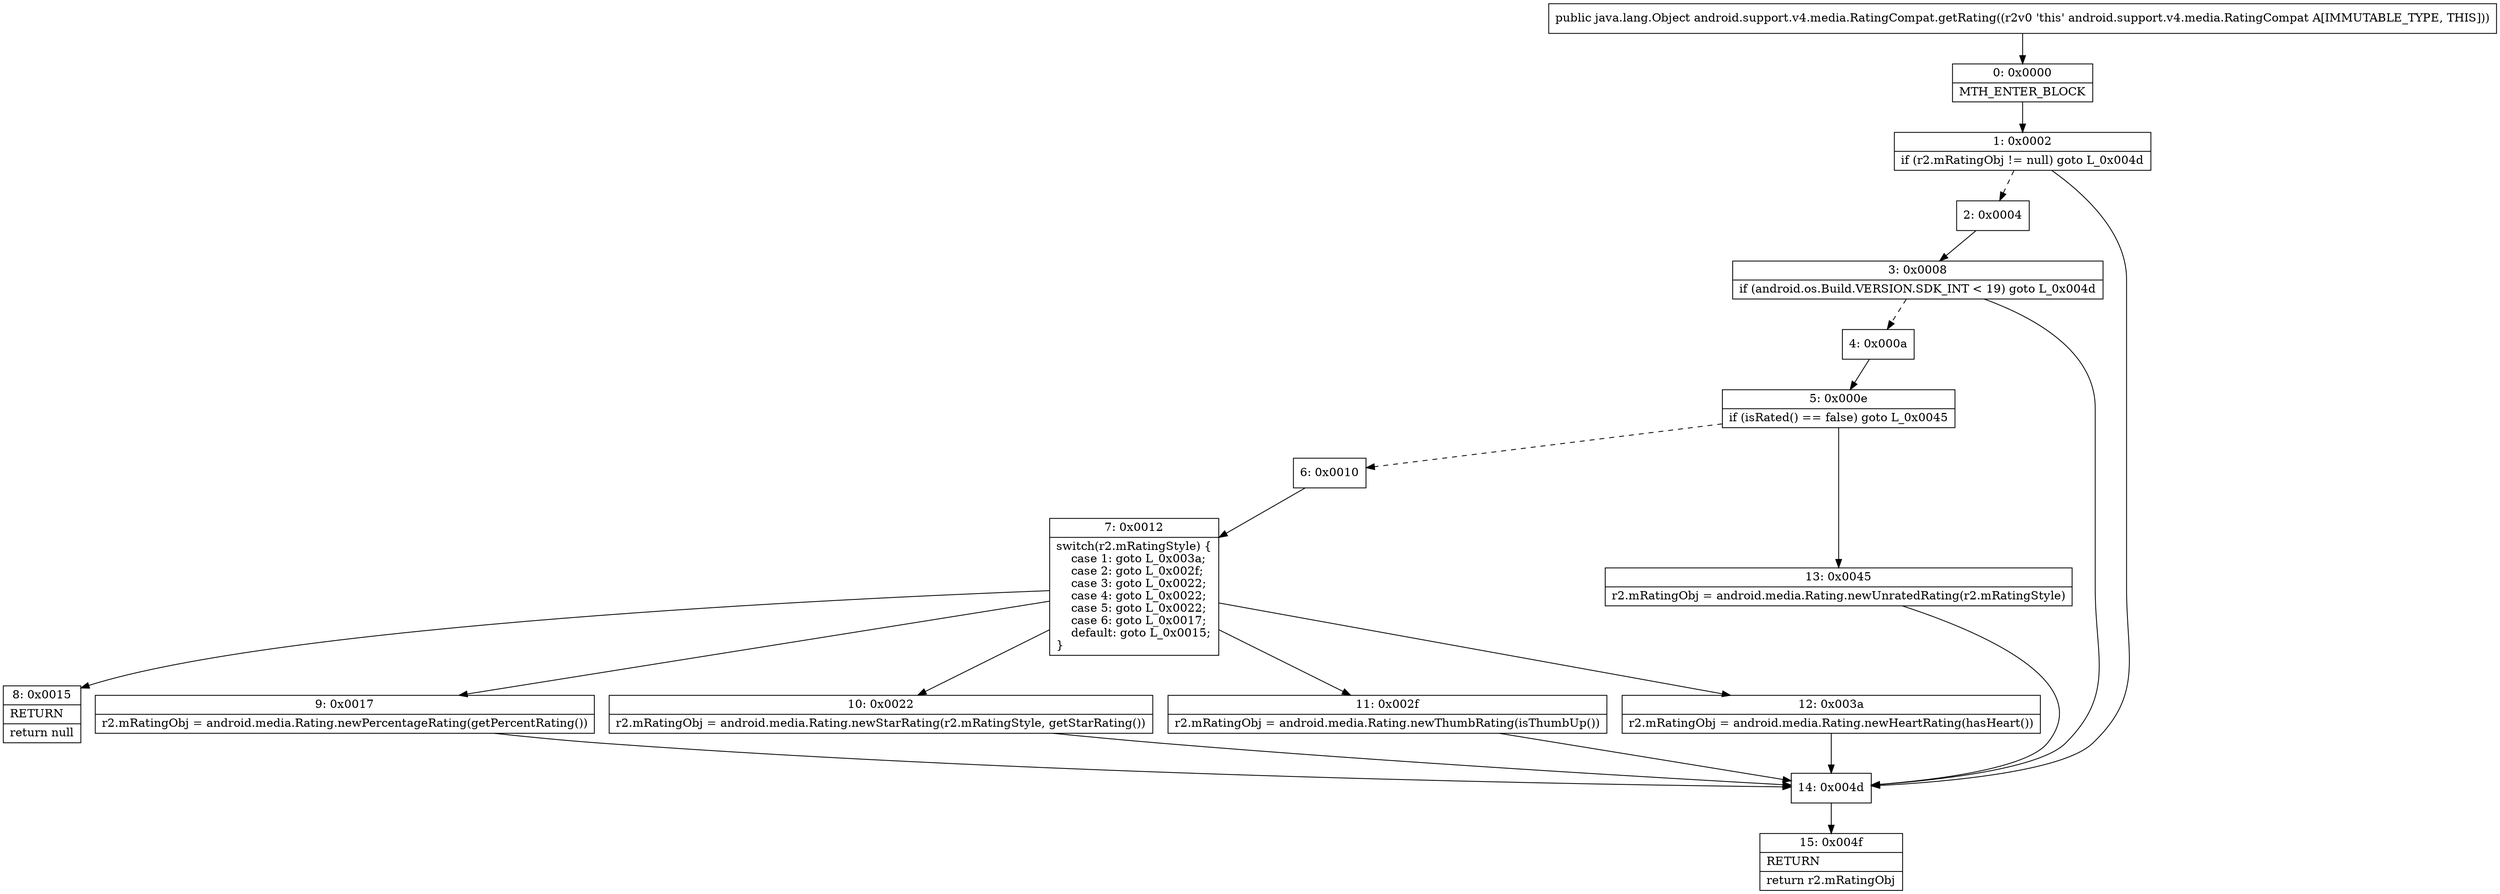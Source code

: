 digraph "CFG forandroid.support.v4.media.RatingCompat.getRating()Ljava\/lang\/Object;" {
Node_0 [shape=record,label="{0\:\ 0x0000|MTH_ENTER_BLOCK\l}"];
Node_1 [shape=record,label="{1\:\ 0x0002|if (r2.mRatingObj != null) goto L_0x004d\l}"];
Node_2 [shape=record,label="{2\:\ 0x0004}"];
Node_3 [shape=record,label="{3\:\ 0x0008|if (android.os.Build.VERSION.SDK_INT \< 19) goto L_0x004d\l}"];
Node_4 [shape=record,label="{4\:\ 0x000a}"];
Node_5 [shape=record,label="{5\:\ 0x000e|if (isRated() == false) goto L_0x0045\l}"];
Node_6 [shape=record,label="{6\:\ 0x0010}"];
Node_7 [shape=record,label="{7\:\ 0x0012|switch(r2.mRatingStyle) \{\l    case 1: goto L_0x003a;\l    case 2: goto L_0x002f;\l    case 3: goto L_0x0022;\l    case 4: goto L_0x0022;\l    case 5: goto L_0x0022;\l    case 6: goto L_0x0017;\l    default: goto L_0x0015;\l\}\l}"];
Node_8 [shape=record,label="{8\:\ 0x0015|RETURN\l|return null\l}"];
Node_9 [shape=record,label="{9\:\ 0x0017|r2.mRatingObj = android.media.Rating.newPercentageRating(getPercentRating())\l}"];
Node_10 [shape=record,label="{10\:\ 0x0022|r2.mRatingObj = android.media.Rating.newStarRating(r2.mRatingStyle, getStarRating())\l}"];
Node_11 [shape=record,label="{11\:\ 0x002f|r2.mRatingObj = android.media.Rating.newThumbRating(isThumbUp())\l}"];
Node_12 [shape=record,label="{12\:\ 0x003a|r2.mRatingObj = android.media.Rating.newHeartRating(hasHeart())\l}"];
Node_13 [shape=record,label="{13\:\ 0x0045|r2.mRatingObj = android.media.Rating.newUnratedRating(r2.mRatingStyle)\l}"];
Node_14 [shape=record,label="{14\:\ 0x004d}"];
Node_15 [shape=record,label="{15\:\ 0x004f|RETURN\l|return r2.mRatingObj\l}"];
MethodNode[shape=record,label="{public java.lang.Object android.support.v4.media.RatingCompat.getRating((r2v0 'this' android.support.v4.media.RatingCompat A[IMMUTABLE_TYPE, THIS])) }"];
MethodNode -> Node_0;
Node_0 -> Node_1;
Node_1 -> Node_2[style=dashed];
Node_1 -> Node_14;
Node_2 -> Node_3;
Node_3 -> Node_4[style=dashed];
Node_3 -> Node_14;
Node_4 -> Node_5;
Node_5 -> Node_6[style=dashed];
Node_5 -> Node_13;
Node_6 -> Node_7;
Node_7 -> Node_8;
Node_7 -> Node_9;
Node_7 -> Node_10;
Node_7 -> Node_11;
Node_7 -> Node_12;
Node_9 -> Node_14;
Node_10 -> Node_14;
Node_11 -> Node_14;
Node_12 -> Node_14;
Node_13 -> Node_14;
Node_14 -> Node_15;
}

